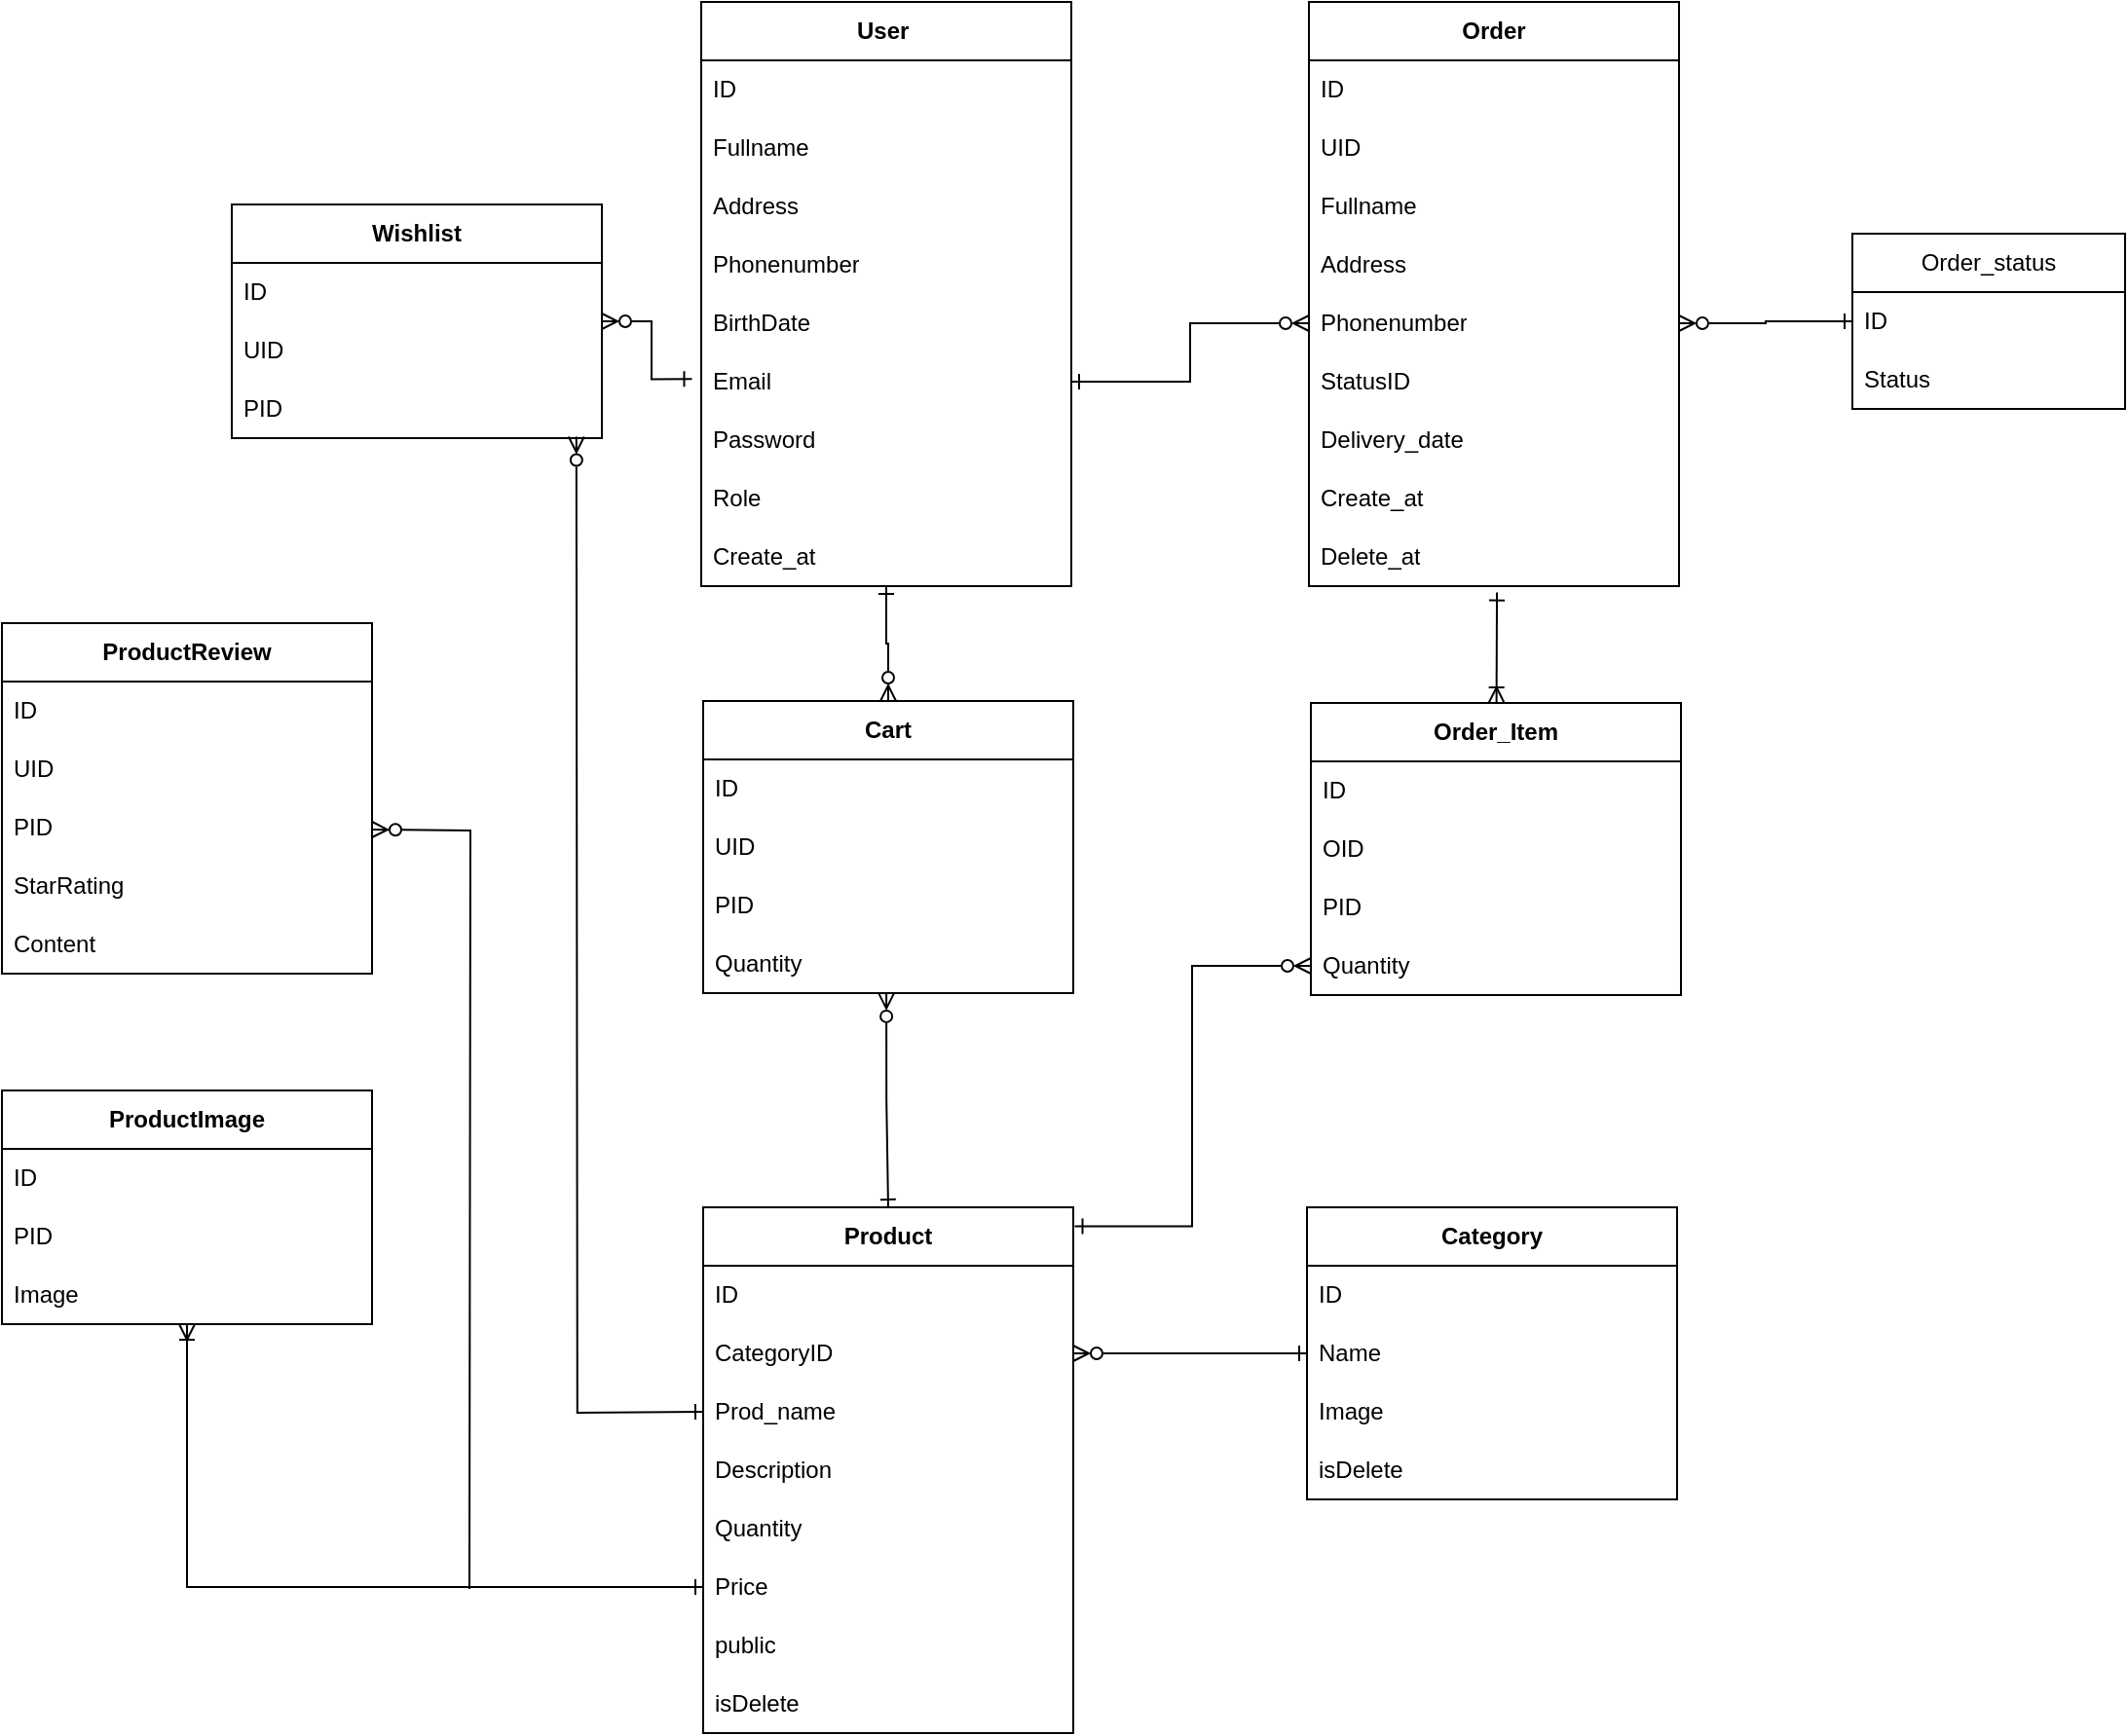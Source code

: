 <mxfile version="21.7.0" type="github">
  <diagram name="Page-1" id="kEBZH2MlmUDlCm5ewbxu">
    <mxGraphModel dx="2236" dy="1851" grid="1" gridSize="10" guides="1" tooltips="1" connect="1" arrows="1" fold="1" page="1" pageScale="1" pageWidth="850" pageHeight="1100" math="0" shadow="0">
      <root>
        <mxCell id="0" />
        <mxCell id="1" parent="0" />
        <mxCell id="o5RSlfCFkbiBMj8KHkRB-2" value="&lt;b&gt;User&amp;nbsp;&lt;/b&gt;" style="swimlane;fontStyle=0;childLayout=stackLayout;horizontal=1;startSize=30;horizontalStack=0;resizeParent=1;resizeParentMax=0;resizeLast=0;collapsible=1;marginBottom=0;whiteSpace=wrap;html=1;" parent="1" vertex="1">
          <mxGeometry x="-231" y="-319" width="190" height="300" as="geometry" />
        </mxCell>
        <mxCell id="o5RSlfCFkbiBMj8KHkRB-3" value="ID" style="text;strokeColor=none;fillColor=none;align=left;verticalAlign=middle;spacingLeft=4;spacingRight=4;overflow=hidden;points=[[0,0.5],[1,0.5]];portConstraint=eastwest;rotatable=0;whiteSpace=wrap;html=1;" parent="o5RSlfCFkbiBMj8KHkRB-2" vertex="1">
          <mxGeometry y="30" width="190" height="30" as="geometry" />
        </mxCell>
        <mxCell id="o5RSlfCFkbiBMj8KHkRB-4" value="Fullname" style="text;strokeColor=none;fillColor=none;align=left;verticalAlign=middle;spacingLeft=4;spacingRight=4;overflow=hidden;points=[[0,0.5],[1,0.5]];portConstraint=eastwest;rotatable=0;whiteSpace=wrap;html=1;" parent="o5RSlfCFkbiBMj8KHkRB-2" vertex="1">
          <mxGeometry y="60" width="190" height="30" as="geometry" />
        </mxCell>
        <mxCell id="o5RSlfCFkbiBMj8KHkRB-5" value="Address" style="text;strokeColor=none;fillColor=none;align=left;verticalAlign=middle;spacingLeft=4;spacingRight=4;overflow=hidden;points=[[0,0.5],[1,0.5]];portConstraint=eastwest;rotatable=0;whiteSpace=wrap;html=1;" parent="o5RSlfCFkbiBMj8KHkRB-2" vertex="1">
          <mxGeometry y="90" width="190" height="30" as="geometry" />
        </mxCell>
        <mxCell id="o5RSlfCFkbiBMj8KHkRB-6" value="Phonenumber" style="text;strokeColor=none;fillColor=none;align=left;verticalAlign=middle;spacingLeft=4;spacingRight=4;overflow=hidden;points=[[0,0.5],[1,0.5]];portConstraint=eastwest;rotatable=0;whiteSpace=wrap;html=1;" parent="o5RSlfCFkbiBMj8KHkRB-2" vertex="1">
          <mxGeometry y="120" width="190" height="30" as="geometry" />
        </mxCell>
        <mxCell id="o5RSlfCFkbiBMj8KHkRB-7" value="BirthDate" style="text;strokeColor=none;fillColor=none;align=left;verticalAlign=middle;spacingLeft=4;spacingRight=4;overflow=hidden;points=[[0,0.5],[1,0.5]];portConstraint=eastwest;rotatable=0;whiteSpace=wrap;html=1;" parent="o5RSlfCFkbiBMj8KHkRB-2" vertex="1">
          <mxGeometry y="150" width="190" height="30" as="geometry" />
        </mxCell>
        <mxCell id="o5RSlfCFkbiBMj8KHkRB-8" value="Email" style="text;strokeColor=none;fillColor=none;align=left;verticalAlign=middle;spacingLeft=4;spacingRight=4;overflow=hidden;points=[[0,0.5],[1,0.5]];portConstraint=eastwest;rotatable=0;whiteSpace=wrap;html=1;" parent="o5RSlfCFkbiBMj8KHkRB-2" vertex="1">
          <mxGeometry y="180" width="190" height="30" as="geometry" />
        </mxCell>
        <mxCell id="o5RSlfCFkbiBMj8KHkRB-9" value="Password" style="text;strokeColor=none;fillColor=none;align=left;verticalAlign=middle;spacingLeft=4;spacingRight=4;overflow=hidden;points=[[0,0.5],[1,0.5]];portConstraint=eastwest;rotatable=0;whiteSpace=wrap;html=1;" parent="o5RSlfCFkbiBMj8KHkRB-2" vertex="1">
          <mxGeometry y="210" width="190" height="30" as="geometry" />
        </mxCell>
        <mxCell id="o5RSlfCFkbiBMj8KHkRB-10" value="Role" style="text;strokeColor=none;fillColor=none;align=left;verticalAlign=middle;spacingLeft=4;spacingRight=4;overflow=hidden;points=[[0,0.5],[1,0.5]];portConstraint=eastwest;rotatable=0;whiteSpace=wrap;html=1;" parent="o5RSlfCFkbiBMj8KHkRB-2" vertex="1">
          <mxGeometry y="240" width="190" height="30" as="geometry" />
        </mxCell>
        <mxCell id="o5RSlfCFkbiBMj8KHkRB-11" value="Create_at" style="text;strokeColor=none;fillColor=none;align=left;verticalAlign=middle;spacingLeft=4;spacingRight=4;overflow=hidden;points=[[0,0.5],[1,0.5]];portConstraint=eastwest;rotatable=0;whiteSpace=wrap;html=1;" parent="o5RSlfCFkbiBMj8KHkRB-2" vertex="1">
          <mxGeometry y="270" width="190" height="30" as="geometry" />
        </mxCell>
        <mxCell id="o5RSlfCFkbiBMj8KHkRB-12" value="&lt;b&gt;Order&lt;/b&gt;" style="swimlane;fontStyle=0;childLayout=stackLayout;horizontal=1;startSize=30;horizontalStack=0;resizeParent=1;resizeParentMax=0;resizeLast=0;collapsible=1;marginBottom=0;whiteSpace=wrap;html=1;" parent="1" vertex="1">
          <mxGeometry x="81" y="-319" width="190" height="300" as="geometry" />
        </mxCell>
        <mxCell id="o5RSlfCFkbiBMj8KHkRB-13" value="ID" style="text;strokeColor=none;fillColor=none;align=left;verticalAlign=middle;spacingLeft=4;spacingRight=4;overflow=hidden;points=[[0,0.5],[1,0.5]];portConstraint=eastwest;rotatable=0;whiteSpace=wrap;html=1;" parent="o5RSlfCFkbiBMj8KHkRB-12" vertex="1">
          <mxGeometry y="30" width="190" height="30" as="geometry" />
        </mxCell>
        <mxCell id="o5RSlfCFkbiBMj8KHkRB-14" value="UID" style="text;strokeColor=none;fillColor=none;align=left;verticalAlign=middle;spacingLeft=4;spacingRight=4;overflow=hidden;points=[[0,0.5],[1,0.5]];portConstraint=eastwest;rotatable=0;whiteSpace=wrap;html=1;" parent="o5RSlfCFkbiBMj8KHkRB-12" vertex="1">
          <mxGeometry y="60" width="190" height="30" as="geometry" />
        </mxCell>
        <mxCell id="o5RSlfCFkbiBMj8KHkRB-15" value="Fullname" style="text;strokeColor=none;fillColor=none;align=left;verticalAlign=middle;spacingLeft=4;spacingRight=4;overflow=hidden;points=[[0,0.5],[1,0.5]];portConstraint=eastwest;rotatable=0;whiteSpace=wrap;html=1;" parent="o5RSlfCFkbiBMj8KHkRB-12" vertex="1">
          <mxGeometry y="90" width="190" height="30" as="geometry" />
        </mxCell>
        <mxCell id="o5RSlfCFkbiBMj8KHkRB-16" value="Address" style="text;strokeColor=none;fillColor=none;align=left;verticalAlign=middle;spacingLeft=4;spacingRight=4;overflow=hidden;points=[[0,0.5],[1,0.5]];portConstraint=eastwest;rotatable=0;whiteSpace=wrap;html=1;" parent="o5RSlfCFkbiBMj8KHkRB-12" vertex="1">
          <mxGeometry y="120" width="190" height="30" as="geometry" />
        </mxCell>
        <mxCell id="o5RSlfCFkbiBMj8KHkRB-17" value="Phonenumber" style="text;strokeColor=none;fillColor=none;align=left;verticalAlign=middle;spacingLeft=4;spacingRight=4;overflow=hidden;points=[[0,0.5],[1,0.5]];portConstraint=eastwest;rotatable=0;whiteSpace=wrap;html=1;" parent="o5RSlfCFkbiBMj8KHkRB-12" vertex="1">
          <mxGeometry y="150" width="190" height="30" as="geometry" />
        </mxCell>
        <mxCell id="o5RSlfCFkbiBMj8KHkRB-18" value="StatusID" style="text;strokeColor=none;fillColor=none;align=left;verticalAlign=middle;spacingLeft=4;spacingRight=4;overflow=hidden;points=[[0,0.5],[1,0.5]];portConstraint=eastwest;rotatable=0;whiteSpace=wrap;html=1;" parent="o5RSlfCFkbiBMj8KHkRB-12" vertex="1">
          <mxGeometry y="180" width="190" height="30" as="geometry" />
        </mxCell>
        <mxCell id="o5RSlfCFkbiBMj8KHkRB-19" value="Delivery_date" style="text;strokeColor=none;fillColor=none;align=left;verticalAlign=middle;spacingLeft=4;spacingRight=4;overflow=hidden;points=[[0,0.5],[1,0.5]];portConstraint=eastwest;rotatable=0;whiteSpace=wrap;html=1;" parent="o5RSlfCFkbiBMj8KHkRB-12" vertex="1">
          <mxGeometry y="210" width="190" height="30" as="geometry" />
        </mxCell>
        <mxCell id="o5RSlfCFkbiBMj8KHkRB-20" value="Create_at" style="text;strokeColor=none;fillColor=none;align=left;verticalAlign=middle;spacingLeft=4;spacingRight=4;overflow=hidden;points=[[0,0.5],[1,0.5]];portConstraint=eastwest;rotatable=0;whiteSpace=wrap;html=1;" parent="o5RSlfCFkbiBMj8KHkRB-12" vertex="1">
          <mxGeometry y="240" width="190" height="30" as="geometry" />
        </mxCell>
        <mxCell id="o5RSlfCFkbiBMj8KHkRB-21" value="Delete_at" style="text;strokeColor=none;fillColor=none;align=left;verticalAlign=middle;spacingLeft=4;spacingRight=4;overflow=hidden;points=[[0,0.5],[1,0.5]];portConstraint=eastwest;rotatable=0;whiteSpace=wrap;html=1;" parent="o5RSlfCFkbiBMj8KHkRB-12" vertex="1">
          <mxGeometry y="270" width="190" height="30" as="geometry" />
        </mxCell>
        <mxCell id="o5RSlfCFkbiBMj8KHkRB-22" style="rounded=0;orthogonalLoop=1;jettySize=auto;html=1;entryX=0.508;entryY=1.11;entryDx=0;entryDy=0;entryPerimeter=0;startArrow=ERoneToMany;startFill=0;endArrow=ERone;endFill=0;" parent="1" source="o5RSlfCFkbiBMj8KHkRB-23" target="o5RSlfCFkbiBMj8KHkRB-21" edge="1">
          <mxGeometry relative="1" as="geometry">
            <mxPoint x="175.0" y="-70" as="targetPoint" />
          </mxGeometry>
        </mxCell>
        <mxCell id="o5RSlfCFkbiBMj8KHkRB-23" value="&lt;b&gt;Order_Item&lt;/b&gt;" style="swimlane;fontStyle=0;childLayout=stackLayout;horizontal=1;startSize=30;horizontalStack=0;resizeParent=1;resizeParentMax=0;resizeLast=0;collapsible=1;marginBottom=0;whiteSpace=wrap;html=1;" parent="1" vertex="1">
          <mxGeometry x="82" y="41" width="190" height="150" as="geometry" />
        </mxCell>
        <mxCell id="o5RSlfCFkbiBMj8KHkRB-24" value="ID" style="text;strokeColor=none;fillColor=none;align=left;verticalAlign=middle;spacingLeft=4;spacingRight=4;overflow=hidden;points=[[0,0.5],[1,0.5]];portConstraint=eastwest;rotatable=0;whiteSpace=wrap;html=1;" parent="o5RSlfCFkbiBMj8KHkRB-23" vertex="1">
          <mxGeometry y="30" width="190" height="30" as="geometry" />
        </mxCell>
        <mxCell id="o5RSlfCFkbiBMj8KHkRB-25" value="OID" style="text;strokeColor=none;fillColor=none;align=left;verticalAlign=middle;spacingLeft=4;spacingRight=4;overflow=hidden;points=[[0,0.5],[1,0.5]];portConstraint=eastwest;rotatable=0;whiteSpace=wrap;html=1;" parent="o5RSlfCFkbiBMj8KHkRB-23" vertex="1">
          <mxGeometry y="60" width="190" height="30" as="geometry" />
        </mxCell>
        <mxCell id="o5RSlfCFkbiBMj8KHkRB-26" value="PID" style="text;strokeColor=none;fillColor=none;align=left;verticalAlign=middle;spacingLeft=4;spacingRight=4;overflow=hidden;points=[[0,0.5],[1,0.5]];portConstraint=eastwest;rotatable=0;whiteSpace=wrap;html=1;" parent="o5RSlfCFkbiBMj8KHkRB-23" vertex="1">
          <mxGeometry y="90" width="190" height="30" as="geometry" />
        </mxCell>
        <mxCell id="o5RSlfCFkbiBMj8KHkRB-27" value="Quantity" style="text;strokeColor=none;fillColor=none;align=left;verticalAlign=middle;spacingLeft=4;spacingRight=4;overflow=hidden;points=[[0,0.5],[1,0.5]];portConstraint=eastwest;rotatable=0;whiteSpace=wrap;html=1;" parent="o5RSlfCFkbiBMj8KHkRB-23" vertex="1">
          <mxGeometry y="120" width="190" height="30" as="geometry" />
        </mxCell>
        <mxCell id="o5RSlfCFkbiBMj8KHkRB-28" value="&lt;b&gt;Product&lt;/b&gt;" style="swimlane;fontStyle=0;childLayout=stackLayout;horizontal=1;startSize=30;horizontalStack=0;resizeParent=1;resizeParentMax=0;resizeLast=0;collapsible=1;marginBottom=0;whiteSpace=wrap;html=1;" parent="1" vertex="1">
          <mxGeometry x="-230" y="300" width="190" height="270" as="geometry" />
        </mxCell>
        <mxCell id="o5RSlfCFkbiBMj8KHkRB-29" value="ID" style="text;strokeColor=none;fillColor=none;align=left;verticalAlign=middle;spacingLeft=4;spacingRight=4;overflow=hidden;points=[[0,0.5],[1,0.5]];portConstraint=eastwest;rotatable=0;whiteSpace=wrap;html=1;" parent="o5RSlfCFkbiBMj8KHkRB-28" vertex="1">
          <mxGeometry y="30" width="190" height="30" as="geometry" />
        </mxCell>
        <mxCell id="o5RSlfCFkbiBMj8KHkRB-30" value="CategoryID" style="text;strokeColor=none;fillColor=none;align=left;verticalAlign=middle;spacingLeft=4;spacingRight=4;overflow=hidden;points=[[0,0.5],[1,0.5]];portConstraint=eastwest;rotatable=0;whiteSpace=wrap;html=1;" parent="o5RSlfCFkbiBMj8KHkRB-28" vertex="1">
          <mxGeometry y="60" width="190" height="30" as="geometry" />
        </mxCell>
        <mxCell id="o5RSlfCFkbiBMj8KHkRB-31" value="Prod_name" style="text;strokeColor=none;fillColor=none;align=left;verticalAlign=middle;spacingLeft=4;spacingRight=4;overflow=hidden;points=[[0,0.5],[1,0.5]];portConstraint=eastwest;rotatable=0;whiteSpace=wrap;html=1;" parent="o5RSlfCFkbiBMj8KHkRB-28" vertex="1">
          <mxGeometry y="90" width="190" height="30" as="geometry" />
        </mxCell>
        <mxCell id="o5RSlfCFkbiBMj8KHkRB-32" value="Description" style="text;strokeColor=none;fillColor=none;align=left;verticalAlign=middle;spacingLeft=4;spacingRight=4;overflow=hidden;points=[[0,0.5],[1,0.5]];portConstraint=eastwest;rotatable=0;whiteSpace=wrap;html=1;" parent="o5RSlfCFkbiBMj8KHkRB-28" vertex="1">
          <mxGeometry y="120" width="190" height="30" as="geometry" />
        </mxCell>
        <mxCell id="o5RSlfCFkbiBMj8KHkRB-33" value="Quantity" style="text;strokeColor=none;fillColor=none;align=left;verticalAlign=middle;spacingLeft=4;spacingRight=4;overflow=hidden;points=[[0,0.5],[1,0.5]];portConstraint=eastwest;rotatable=0;whiteSpace=wrap;html=1;" parent="o5RSlfCFkbiBMj8KHkRB-28" vertex="1">
          <mxGeometry y="150" width="190" height="30" as="geometry" />
        </mxCell>
        <mxCell id="o5RSlfCFkbiBMj8KHkRB-34" value="Price" style="text;strokeColor=none;fillColor=none;align=left;verticalAlign=middle;spacingLeft=4;spacingRight=4;overflow=hidden;points=[[0,0.5],[1,0.5]];portConstraint=eastwest;rotatable=0;whiteSpace=wrap;html=1;" parent="o5RSlfCFkbiBMj8KHkRB-28" vertex="1">
          <mxGeometry y="180" width="190" height="30" as="geometry" />
        </mxCell>
        <mxCell id="o5RSlfCFkbiBMj8KHkRB-35" value="public" style="text;strokeColor=none;fillColor=none;align=left;verticalAlign=middle;spacingLeft=4;spacingRight=4;overflow=hidden;points=[[0,0.5],[1,0.5]];portConstraint=eastwest;rotatable=0;whiteSpace=wrap;html=1;" parent="o5RSlfCFkbiBMj8KHkRB-28" vertex="1">
          <mxGeometry y="210" width="190" height="30" as="geometry" />
        </mxCell>
        <mxCell id="o5RSlfCFkbiBMj8KHkRB-36" value="isDelete" style="text;strokeColor=none;fillColor=none;align=left;verticalAlign=middle;spacingLeft=4;spacingRight=4;overflow=hidden;points=[[0,0.5],[1,0.5]];portConstraint=eastwest;rotatable=0;whiteSpace=wrap;html=1;" parent="o5RSlfCFkbiBMj8KHkRB-28" vertex="1">
          <mxGeometry y="240" width="190" height="30" as="geometry" />
        </mxCell>
        <mxCell id="o5RSlfCFkbiBMj8KHkRB-37" value="&lt;b&gt;Category&lt;/b&gt;" style="swimlane;fontStyle=0;childLayout=stackLayout;horizontal=1;startSize=30;horizontalStack=0;resizeParent=1;resizeParentMax=0;resizeLast=0;collapsible=1;marginBottom=0;whiteSpace=wrap;html=1;" parent="1" vertex="1">
          <mxGeometry x="80" y="300" width="190" height="150" as="geometry" />
        </mxCell>
        <mxCell id="o5RSlfCFkbiBMj8KHkRB-38" value="ID" style="text;strokeColor=none;fillColor=none;align=left;verticalAlign=middle;spacingLeft=4;spacingRight=4;overflow=hidden;points=[[0,0.5],[1,0.5]];portConstraint=eastwest;rotatable=0;whiteSpace=wrap;html=1;" parent="o5RSlfCFkbiBMj8KHkRB-37" vertex="1">
          <mxGeometry y="30" width="190" height="30" as="geometry" />
        </mxCell>
        <mxCell id="o5RSlfCFkbiBMj8KHkRB-39" value="Name" style="text;strokeColor=none;fillColor=none;align=left;verticalAlign=middle;spacingLeft=4;spacingRight=4;overflow=hidden;points=[[0,0.5],[1,0.5]];portConstraint=eastwest;rotatable=0;whiteSpace=wrap;html=1;" parent="o5RSlfCFkbiBMj8KHkRB-37" vertex="1">
          <mxGeometry y="60" width="190" height="30" as="geometry" />
        </mxCell>
        <mxCell id="o5RSlfCFkbiBMj8KHkRB-40" value="Image" style="text;strokeColor=none;fillColor=none;align=left;verticalAlign=middle;spacingLeft=4;spacingRight=4;overflow=hidden;points=[[0,0.5],[1,0.5]];portConstraint=eastwest;rotatable=0;whiteSpace=wrap;html=1;" parent="o5RSlfCFkbiBMj8KHkRB-37" vertex="1">
          <mxGeometry y="90" width="190" height="30" as="geometry" />
        </mxCell>
        <mxCell id="o5RSlfCFkbiBMj8KHkRB-41" value="isDelete" style="text;strokeColor=none;fillColor=none;align=left;verticalAlign=middle;spacingLeft=4;spacingRight=4;overflow=hidden;points=[[0,0.5],[1,0.5]];portConstraint=eastwest;rotatable=0;whiteSpace=wrap;html=1;" parent="o5RSlfCFkbiBMj8KHkRB-37" vertex="1">
          <mxGeometry y="120" width="190" height="30" as="geometry" />
        </mxCell>
        <mxCell id="o5RSlfCFkbiBMj8KHkRB-42" value="&lt;b&gt;ProductReview&lt;/b&gt;" style="swimlane;fontStyle=0;childLayout=stackLayout;horizontal=1;startSize=30;horizontalStack=0;resizeParent=1;resizeParentMax=0;resizeLast=0;collapsible=1;marginBottom=0;whiteSpace=wrap;html=1;" parent="1" vertex="1">
          <mxGeometry x="-590" width="190" height="180" as="geometry" />
        </mxCell>
        <mxCell id="o5RSlfCFkbiBMj8KHkRB-43" value="ID" style="text;strokeColor=none;fillColor=none;align=left;verticalAlign=middle;spacingLeft=4;spacingRight=4;overflow=hidden;points=[[0,0.5],[1,0.5]];portConstraint=eastwest;rotatable=0;whiteSpace=wrap;html=1;" parent="o5RSlfCFkbiBMj8KHkRB-42" vertex="1">
          <mxGeometry y="30" width="190" height="30" as="geometry" />
        </mxCell>
        <mxCell id="o5RSlfCFkbiBMj8KHkRB-44" value="UID" style="text;strokeColor=none;fillColor=none;align=left;verticalAlign=middle;spacingLeft=4;spacingRight=4;overflow=hidden;points=[[0,0.5],[1,0.5]];portConstraint=eastwest;rotatable=0;whiteSpace=wrap;html=1;" parent="o5RSlfCFkbiBMj8KHkRB-42" vertex="1">
          <mxGeometry y="60" width="190" height="30" as="geometry" />
        </mxCell>
        <mxCell id="o5RSlfCFkbiBMj8KHkRB-45" style="edgeStyle=orthogonalEdgeStyle;rounded=0;orthogonalLoop=1;jettySize=auto;html=1;startArrow=ERzeroToMany;startFill=0;endArrow=none;endFill=0;" parent="o5RSlfCFkbiBMj8KHkRB-42" edge="1">
          <mxGeometry relative="1" as="geometry">
            <mxPoint x="240" y="496" as="targetPoint" />
            <mxPoint x="190" y="106" as="sourcePoint" />
          </mxGeometry>
        </mxCell>
        <mxCell id="o5RSlfCFkbiBMj8KHkRB-46" value="PID" style="text;strokeColor=none;fillColor=none;align=left;verticalAlign=middle;spacingLeft=4;spacingRight=4;overflow=hidden;points=[[0,0.5],[1,0.5]];portConstraint=eastwest;rotatable=0;whiteSpace=wrap;html=1;" parent="o5RSlfCFkbiBMj8KHkRB-42" vertex="1">
          <mxGeometry y="90" width="190" height="30" as="geometry" />
        </mxCell>
        <mxCell id="o5RSlfCFkbiBMj8KHkRB-47" value="StarRating" style="text;strokeColor=none;fillColor=none;align=left;verticalAlign=middle;spacingLeft=4;spacingRight=4;overflow=hidden;points=[[0,0.5],[1,0.5]];portConstraint=eastwest;rotatable=0;whiteSpace=wrap;html=1;" parent="o5RSlfCFkbiBMj8KHkRB-42" vertex="1">
          <mxGeometry y="120" width="190" height="30" as="geometry" />
        </mxCell>
        <mxCell id="o5RSlfCFkbiBMj8KHkRB-48" value="Content" style="text;strokeColor=none;fillColor=none;align=left;verticalAlign=middle;spacingLeft=4;spacingRight=4;overflow=hidden;points=[[0,0.5],[1,0.5]];portConstraint=eastwest;rotatable=0;whiteSpace=wrap;html=1;" parent="o5RSlfCFkbiBMj8KHkRB-42" vertex="1">
          <mxGeometry y="150" width="190" height="30" as="geometry" />
        </mxCell>
        <mxCell id="o5RSlfCFkbiBMj8KHkRB-49" value="&lt;b&gt;ProductImage&lt;/b&gt;" style="swimlane;fontStyle=0;childLayout=stackLayout;horizontal=1;startSize=30;horizontalStack=0;resizeParent=1;resizeParentMax=0;resizeLast=0;collapsible=1;marginBottom=0;whiteSpace=wrap;html=1;" parent="1" vertex="1">
          <mxGeometry x="-590" y="240" width="190" height="120" as="geometry" />
        </mxCell>
        <mxCell id="o5RSlfCFkbiBMj8KHkRB-50" value="ID" style="text;strokeColor=none;fillColor=none;align=left;verticalAlign=middle;spacingLeft=4;spacingRight=4;overflow=hidden;points=[[0,0.5],[1,0.5]];portConstraint=eastwest;rotatable=0;whiteSpace=wrap;html=1;" parent="o5RSlfCFkbiBMj8KHkRB-49" vertex="1">
          <mxGeometry y="30" width="190" height="30" as="geometry" />
        </mxCell>
        <mxCell id="o5RSlfCFkbiBMj8KHkRB-51" value="PID" style="text;strokeColor=none;fillColor=none;align=left;verticalAlign=middle;spacingLeft=4;spacingRight=4;overflow=hidden;points=[[0,0.5],[1,0.5]];portConstraint=eastwest;rotatable=0;whiteSpace=wrap;html=1;" parent="o5RSlfCFkbiBMj8KHkRB-49" vertex="1">
          <mxGeometry y="60" width="190" height="30" as="geometry" />
        </mxCell>
        <mxCell id="o5RSlfCFkbiBMj8KHkRB-52" value="Image" style="text;strokeColor=none;fillColor=none;align=left;verticalAlign=middle;spacingLeft=4;spacingRight=4;overflow=hidden;points=[[0,0.5],[1,0.5]];portConstraint=eastwest;rotatable=0;whiteSpace=wrap;html=1;" parent="o5RSlfCFkbiBMj8KHkRB-49" vertex="1">
          <mxGeometry y="90" width="190" height="30" as="geometry" />
        </mxCell>
        <mxCell id="o5RSlfCFkbiBMj8KHkRB-53" style="edgeStyle=orthogonalEdgeStyle;rounded=0;orthogonalLoop=1;jettySize=auto;html=1;entryX=-0.025;entryY=0.455;entryDx=0;entryDy=0;entryPerimeter=0;startArrow=ERzeroToMany;startFill=0;endArrow=ERone;endFill=0;" parent="1" source="o5RSlfCFkbiBMj8KHkRB-54" target="o5RSlfCFkbiBMj8KHkRB-8" edge="1">
          <mxGeometry relative="1" as="geometry" />
        </mxCell>
        <mxCell id="o5RSlfCFkbiBMj8KHkRB-54" value="&lt;b&gt;Wishlist&lt;/b&gt;" style="swimlane;fontStyle=0;childLayout=stackLayout;horizontal=1;startSize=30;horizontalStack=0;resizeParent=1;resizeParentMax=0;resizeLast=0;collapsible=1;marginBottom=0;whiteSpace=wrap;html=1;" parent="1" vertex="1">
          <mxGeometry x="-472" y="-215" width="190" height="120" as="geometry" />
        </mxCell>
        <mxCell id="o5RSlfCFkbiBMj8KHkRB-55" value="ID" style="text;strokeColor=none;fillColor=none;align=left;verticalAlign=middle;spacingLeft=4;spacingRight=4;overflow=hidden;points=[[0,0.5],[1,0.5]];portConstraint=eastwest;rotatable=0;whiteSpace=wrap;html=1;" parent="o5RSlfCFkbiBMj8KHkRB-54" vertex="1">
          <mxGeometry y="30" width="190" height="30" as="geometry" />
        </mxCell>
        <mxCell id="o5RSlfCFkbiBMj8KHkRB-56" value="UID" style="text;strokeColor=none;fillColor=none;align=left;verticalAlign=middle;spacingLeft=4;spacingRight=4;overflow=hidden;points=[[0,0.5],[1,0.5]];portConstraint=eastwest;rotatable=0;whiteSpace=wrap;html=1;" parent="o5RSlfCFkbiBMj8KHkRB-54" vertex="1">
          <mxGeometry y="60" width="190" height="30" as="geometry" />
        </mxCell>
        <mxCell id="o5RSlfCFkbiBMj8KHkRB-57" value="PID" style="text;strokeColor=none;fillColor=none;align=left;verticalAlign=middle;spacingLeft=4;spacingRight=4;overflow=hidden;points=[[0,0.5],[1,0.5]];portConstraint=eastwest;rotatable=0;whiteSpace=wrap;html=1;" parent="o5RSlfCFkbiBMj8KHkRB-54" vertex="1">
          <mxGeometry y="90" width="190" height="30" as="geometry" />
        </mxCell>
        <mxCell id="o5RSlfCFkbiBMj8KHkRB-58" style="edgeStyle=orthogonalEdgeStyle;rounded=0;orthogonalLoop=1;jettySize=auto;html=1;entryX=0.5;entryY=1;entryDx=0;entryDy=0;startArrow=ERzeroToMany;startFill=0;endArrow=ERone;endFill=0;" parent="1" source="o5RSlfCFkbiBMj8KHkRB-59" target="o5RSlfCFkbiBMj8KHkRB-2" edge="1">
          <mxGeometry relative="1" as="geometry" />
        </mxCell>
        <mxCell id="o5RSlfCFkbiBMj8KHkRB-59" value="&lt;b&gt;Cart&lt;/b&gt;" style="swimlane;fontStyle=0;childLayout=stackLayout;horizontal=1;startSize=30;horizontalStack=0;resizeParent=1;resizeParentMax=0;resizeLast=0;collapsible=1;marginBottom=0;whiteSpace=wrap;html=1;" parent="1" vertex="1">
          <mxGeometry x="-230" y="40" width="190" height="150" as="geometry" />
        </mxCell>
        <mxCell id="o5RSlfCFkbiBMj8KHkRB-60" value="ID" style="text;strokeColor=none;fillColor=none;align=left;verticalAlign=middle;spacingLeft=4;spacingRight=4;overflow=hidden;points=[[0,0.5],[1,0.5]];portConstraint=eastwest;rotatable=0;whiteSpace=wrap;html=1;" parent="o5RSlfCFkbiBMj8KHkRB-59" vertex="1">
          <mxGeometry y="30" width="190" height="30" as="geometry" />
        </mxCell>
        <mxCell id="o5RSlfCFkbiBMj8KHkRB-61" value="UID" style="text;strokeColor=none;fillColor=none;align=left;verticalAlign=middle;spacingLeft=4;spacingRight=4;overflow=hidden;points=[[0,0.5],[1,0.5]];portConstraint=eastwest;rotatable=0;whiteSpace=wrap;html=1;" parent="o5RSlfCFkbiBMj8KHkRB-59" vertex="1">
          <mxGeometry y="60" width="190" height="30" as="geometry" />
        </mxCell>
        <mxCell id="o5RSlfCFkbiBMj8KHkRB-62" value="PID" style="text;strokeColor=none;fillColor=none;align=left;verticalAlign=middle;spacingLeft=4;spacingRight=4;overflow=hidden;points=[[0,0.5],[1,0.5]];portConstraint=eastwest;rotatable=0;whiteSpace=wrap;html=1;" parent="o5RSlfCFkbiBMj8KHkRB-59" vertex="1">
          <mxGeometry y="90" width="190" height="30" as="geometry" />
        </mxCell>
        <mxCell id="o5RSlfCFkbiBMj8KHkRB-63" value="Quantity" style="text;strokeColor=none;fillColor=none;align=left;verticalAlign=middle;spacingLeft=4;spacingRight=4;overflow=hidden;points=[[0,0.5],[1,0.5]];portConstraint=eastwest;rotatable=0;whiteSpace=wrap;html=1;" parent="o5RSlfCFkbiBMj8KHkRB-59" vertex="1">
          <mxGeometry y="120" width="190" height="30" as="geometry" />
        </mxCell>
        <mxCell id="o5RSlfCFkbiBMj8KHkRB-64" style="edgeStyle=orthogonalEdgeStyle;rounded=0;orthogonalLoop=1;jettySize=auto;html=1;entryX=0;entryY=0.5;entryDx=0;entryDy=0;startArrow=ERone;startFill=0;endArrow=ERzeroToMany;endFill=0;" parent="1" source="o5RSlfCFkbiBMj8KHkRB-8" target="o5RSlfCFkbiBMj8KHkRB-17" edge="1">
          <mxGeometry relative="1" as="geometry" />
        </mxCell>
        <mxCell id="o5RSlfCFkbiBMj8KHkRB-65" style="edgeStyle=orthogonalEdgeStyle;rounded=0;orthogonalLoop=1;jettySize=auto;html=1;entryX=1;entryY=0.5;entryDx=0;entryDy=0;startArrow=ERone;startFill=0;endArrow=ERzeroToMany;endFill=0;" parent="1" source="o5RSlfCFkbiBMj8KHkRB-39" target="o5RSlfCFkbiBMj8KHkRB-30" edge="1">
          <mxGeometry relative="1" as="geometry" />
        </mxCell>
        <mxCell id="o5RSlfCFkbiBMj8KHkRB-66" style="edgeStyle=orthogonalEdgeStyle;rounded=0;orthogonalLoop=1;jettySize=auto;html=1;exitX=0;exitY=0.5;exitDx=0;exitDy=0;startArrow=ERone;startFill=0;endArrow=ERoneToMany;endFill=0;" parent="1" source="o5RSlfCFkbiBMj8KHkRB-34" target="o5RSlfCFkbiBMj8KHkRB-49" edge="1">
          <mxGeometry relative="1" as="geometry" />
        </mxCell>
        <mxCell id="o5RSlfCFkbiBMj8KHkRB-67" style="edgeStyle=orthogonalEdgeStyle;rounded=0;orthogonalLoop=1;jettySize=auto;html=1;entryX=0.5;entryY=0;entryDx=0;entryDy=0;startArrow=ERzeroToMany;startFill=0;endArrow=ERone;endFill=0;exitX=0.495;exitY=0.998;exitDx=0;exitDy=0;exitPerimeter=0;" parent="1" source="o5RSlfCFkbiBMj8KHkRB-63" target="o5RSlfCFkbiBMj8KHkRB-28" edge="1">
          <mxGeometry relative="1" as="geometry" />
        </mxCell>
        <mxCell id="o5RSlfCFkbiBMj8KHkRB-68" style="edgeStyle=orthogonalEdgeStyle;rounded=0;orthogonalLoop=1;jettySize=auto;html=1;entryX=0.489;entryY=0.975;entryDx=0;entryDy=0;entryPerimeter=0;startArrow=ERone;startFill=0;endArrow=ERzeroToMany;endFill=0;" parent="1" edge="1">
          <mxGeometry relative="1" as="geometry">
            <mxPoint x="-230" y="405" as="sourcePoint" />
            <mxPoint x="-295.09" y="-95.75" as="targetPoint" />
          </mxGeometry>
        </mxCell>
        <mxCell id="o5RSlfCFkbiBMj8KHkRB-69" style="edgeStyle=orthogonalEdgeStyle;rounded=0;orthogonalLoop=1;jettySize=auto;html=1;entryX=1;entryY=0.5;entryDx=0;entryDy=0;startArrow=ERone;startFill=0;endArrow=ERzeroToMany;endFill=0;" parent="1" source="o5RSlfCFkbiBMj8KHkRB-70" target="o5RSlfCFkbiBMj8KHkRB-17" edge="1">
          <mxGeometry relative="1" as="geometry" />
        </mxCell>
        <mxCell id="o5RSlfCFkbiBMj8KHkRB-70" value="Order_status" style="swimlane;fontStyle=0;childLayout=stackLayout;horizontal=1;startSize=30;horizontalStack=0;resizeParent=1;resizeParentMax=0;resizeLast=0;collapsible=1;marginBottom=0;whiteSpace=wrap;html=1;" parent="1" vertex="1">
          <mxGeometry x="360" y="-200" width="140" height="90" as="geometry" />
        </mxCell>
        <mxCell id="o5RSlfCFkbiBMj8KHkRB-71" value="ID" style="text;strokeColor=none;fillColor=none;align=left;verticalAlign=middle;spacingLeft=4;spacingRight=4;overflow=hidden;points=[[0,0.5],[1,0.5]];portConstraint=eastwest;rotatable=0;whiteSpace=wrap;html=1;" parent="o5RSlfCFkbiBMj8KHkRB-70" vertex="1">
          <mxGeometry y="30" width="140" height="30" as="geometry" />
        </mxCell>
        <mxCell id="o5RSlfCFkbiBMj8KHkRB-72" value="Status" style="text;strokeColor=none;fillColor=none;align=left;verticalAlign=middle;spacingLeft=4;spacingRight=4;overflow=hidden;points=[[0,0.5],[1,0.5]];portConstraint=eastwest;rotatable=0;whiteSpace=wrap;html=1;" parent="o5RSlfCFkbiBMj8KHkRB-70" vertex="1">
          <mxGeometry y="60" width="140" height="30" as="geometry" />
        </mxCell>
        <mxCell id="o5RSlfCFkbiBMj8KHkRB-73" style="edgeStyle=orthogonalEdgeStyle;rounded=0;orthogonalLoop=1;jettySize=auto;html=1;entryX=1.004;entryY=0.036;entryDx=0;entryDy=0;entryPerimeter=0;startArrow=ERzeroToMany;startFill=0;endArrow=ERone;endFill=0;" parent="1" source="o5RSlfCFkbiBMj8KHkRB-27" target="o5RSlfCFkbiBMj8KHkRB-28" edge="1">
          <mxGeometry relative="1" as="geometry" />
        </mxCell>
      </root>
    </mxGraphModel>
  </diagram>
</mxfile>
